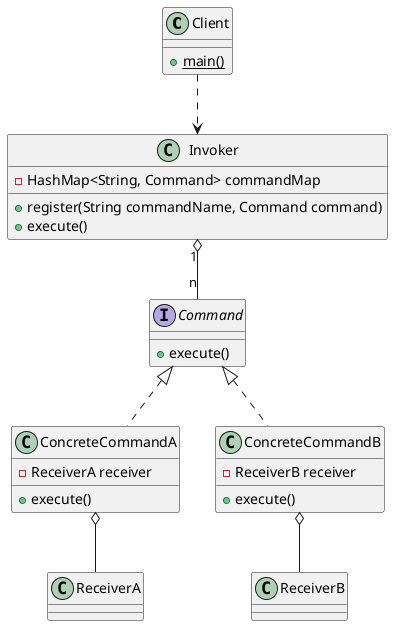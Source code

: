 @startuml

' Class Definition
Client : {static} + main()

Invoker : - HashMap<String, Command> commandMap
Invoker : + register(String commandName, Command command)
Invoker : + execute()

interface Command
Command : + execute()
ConcreteCommandA : + execute()
ConcreteCommandA : - ReceiverA receiver
ConcreteCommandB : + execute()
ConcreteCommandB : - ReceiverB receiver

' Class Relationship
Client ..> Invoker
Invoker "1" o-- "n" Command

Command <|.. ConcreteCommandA
Command <|.. ConcreteCommandB

ConcreteCommandA o-- ReceiverA
ConcreteCommandB o-- ReceiverB

@enduml